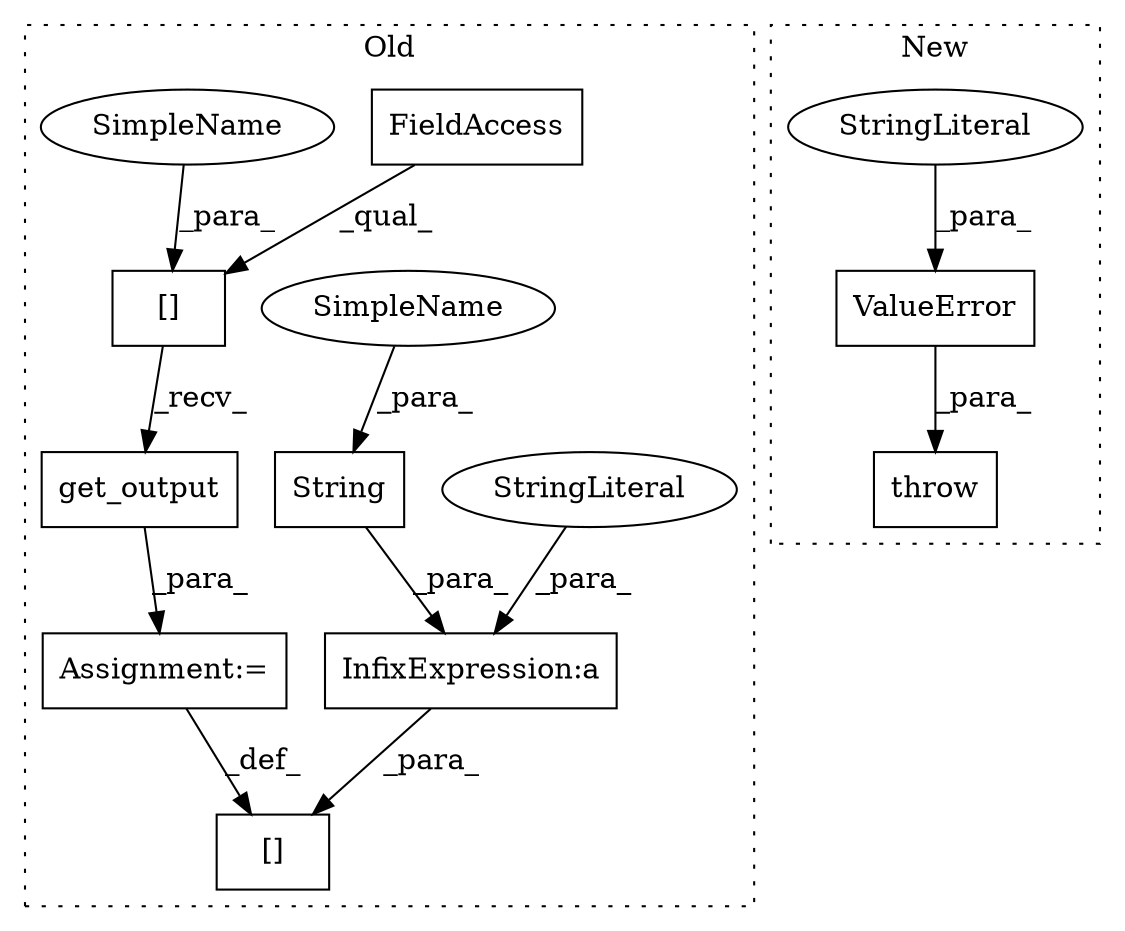 digraph G {
subgraph cluster0 {
1 [label="get_output" a="32" s="13213,13229" l="11,1" shape="box"];
3 [label="[]" a="2" s="13198,13211" l="12,1" shape="box"];
4 [label="InfixExpression:a" a="27" s="13183" l="3" shape="box"];
5 [label="[]" a="2" s="13168,13196" l="7,1" shape="box"];
6 [label="FieldAccess" a="22" s="13198" l="11" shape="box"];
8 [label="String" a="32" s="13186,13194" l="7,1" shape="box"];
9 [label="Assignment:=" a="7" s="13197" l="1" shape="box"];
11 [label="StringLiteral" a="45" s="13176" l="7" shape="ellipse"];
12 [label="SimpleName" a="42" s="13193" l="1" shape="ellipse"];
13 [label="SimpleName" a="42" s="13210" l="1" shape="ellipse"];
label = "Old";
style="dotted";
}
subgraph cluster1 {
2 [label="throw" a="53" s="13154" l="6" shape="box"];
7 [label="ValueError" a="32" s="13160,13219" l="11,1" shape="box"];
10 [label="StringLiteral" a="45" s="13171" l="48" shape="ellipse"];
label = "New";
style="dotted";
}
1 -> 9 [label="_para_"];
3 -> 1 [label="_recv_"];
4 -> 5 [label="_para_"];
6 -> 3 [label="_qual_"];
7 -> 2 [label="_para_"];
8 -> 4 [label="_para_"];
9 -> 5 [label="_def_"];
10 -> 7 [label="_para_"];
11 -> 4 [label="_para_"];
12 -> 8 [label="_para_"];
13 -> 3 [label="_para_"];
}